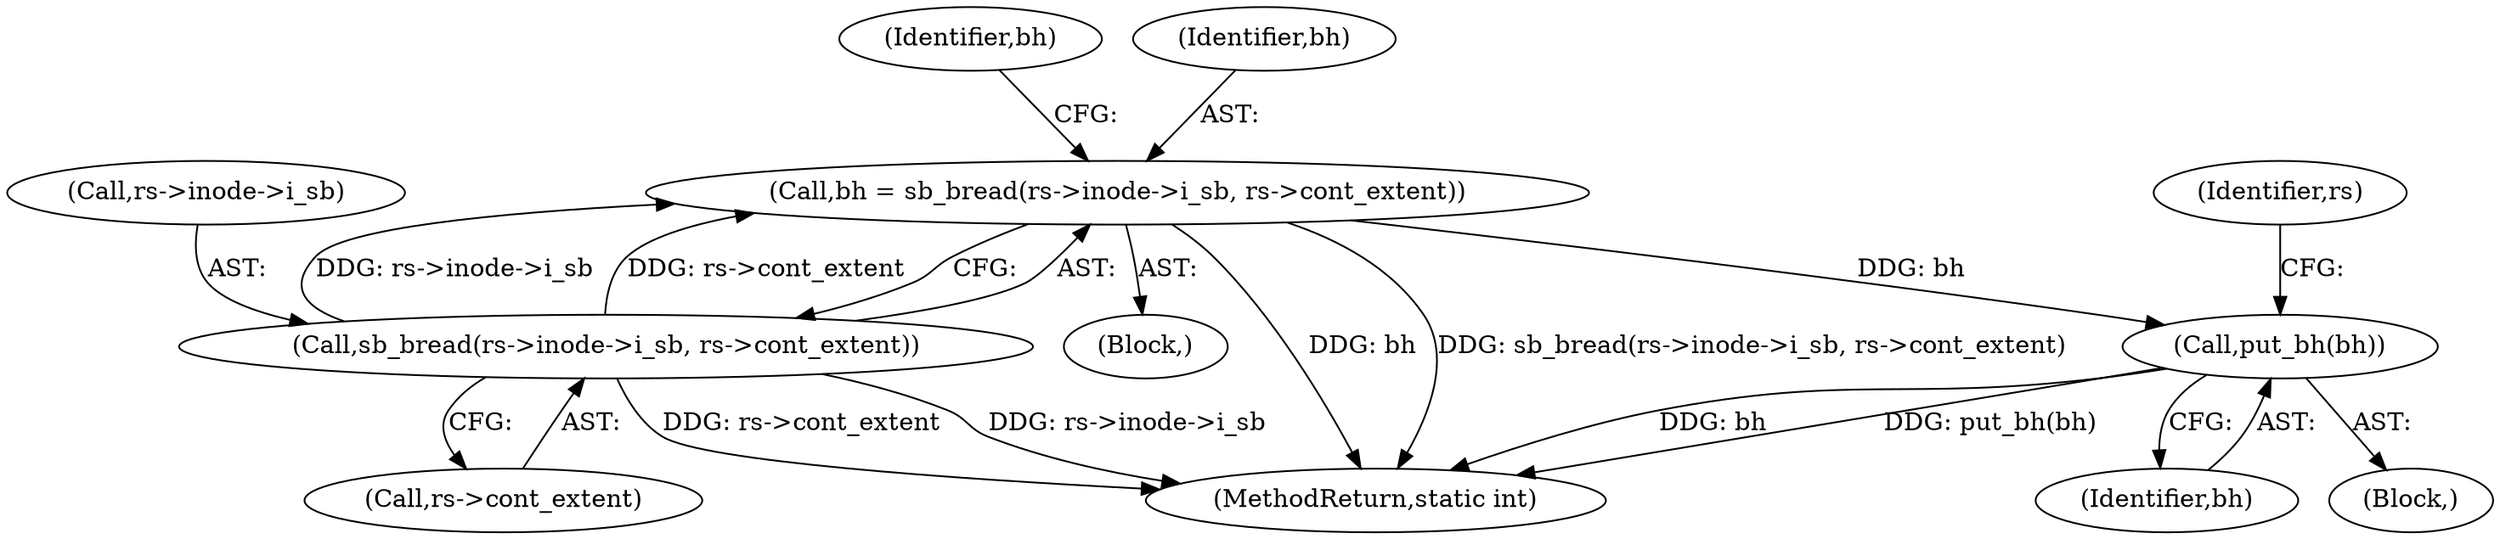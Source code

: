 digraph "0_linux_f54e18f1b831c92f6512d2eedb224cd63d607d3d@pointer" {
"1000228" [label="(Call,put_bh(bh))"];
"1000200" [label="(Call,bh = sb_bread(rs->inode->i_sb, rs->cont_extent))"];
"1000202" [label="(Call,sb_bread(rs->inode->i_sb, rs->cont_extent))"];
"1000229" [label="(Identifier,bh)"];
"1000228" [label="(Call,put_bh(bh))"];
"1000212" [label="(Identifier,bh)"];
"1000208" [label="(Call,rs->cont_extent)"];
"1000166" [label="(Block,)"];
"1000202" [label="(Call,sb_bread(rs->inode->i_sb, rs->cont_extent))"];
"1000232" [label="(Identifier,rs)"];
"1000200" [label="(Call,bh = sb_bread(rs->inode->i_sb, rs->cont_extent))"];
"1000201" [label="(Identifier,bh)"];
"1000203" [label="(Call,rs->inode->i_sb)"];
"1000275" [label="(MethodReturn,static int)"];
"1000213" [label="(Block,)"];
"1000228" -> "1000213"  [label="AST: "];
"1000228" -> "1000229"  [label="CFG: "];
"1000229" -> "1000228"  [label="AST: "];
"1000232" -> "1000228"  [label="CFG: "];
"1000228" -> "1000275"  [label="DDG: put_bh(bh)"];
"1000228" -> "1000275"  [label="DDG: bh"];
"1000200" -> "1000228"  [label="DDG: bh"];
"1000200" -> "1000166"  [label="AST: "];
"1000200" -> "1000202"  [label="CFG: "];
"1000201" -> "1000200"  [label="AST: "];
"1000202" -> "1000200"  [label="AST: "];
"1000212" -> "1000200"  [label="CFG: "];
"1000200" -> "1000275"  [label="DDG: bh"];
"1000200" -> "1000275"  [label="DDG: sb_bread(rs->inode->i_sb, rs->cont_extent)"];
"1000202" -> "1000200"  [label="DDG: rs->inode->i_sb"];
"1000202" -> "1000200"  [label="DDG: rs->cont_extent"];
"1000202" -> "1000208"  [label="CFG: "];
"1000203" -> "1000202"  [label="AST: "];
"1000208" -> "1000202"  [label="AST: "];
"1000202" -> "1000275"  [label="DDG: rs->inode->i_sb"];
"1000202" -> "1000275"  [label="DDG: rs->cont_extent"];
}
